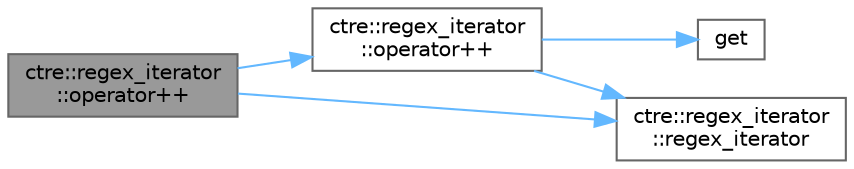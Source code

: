 digraph "ctre::regex_iterator::operator++"
{
 // LATEX_PDF_SIZE
  bgcolor="transparent";
  edge [fontname=Helvetica,fontsize=10,labelfontname=Helvetica,labelfontsize=10];
  node [fontname=Helvetica,fontsize=10,shape=box,height=0.2,width=0.4];
  rankdir="LR";
  Node1 [id="Node000001",label="ctre::regex_iterator\l::operator++",height=0.2,width=0.4,color="gray40", fillcolor="grey60", style="filled", fontcolor="black",tooltip=" "];
  Node1 -> Node2 [id="edge5_Node000001_Node000002",color="steelblue1",style="solid",tooltip=" "];
  Node2 [id="Node000002",label="ctre::regex_iterator\l::operator++",height=0.2,width=0.4,color="grey40", fillcolor="white", style="filled",URL="$structctre_1_1regex__iterator.html#ae44bc7e5630f9c3caa1225b83b6efcdd",tooltip=" "];
  Node2 -> Node3 [id="edge6_Node000002_Node000003",color="steelblue1",style="solid",tooltip=" "];
  Node3 [id="Node000003",label="get",height=0.2,width=0.4,color="grey40", fillcolor="white", style="filled",URL="$stdlist__overload_8cpp.html#a120a90058439faee14791b33f94c0693",tooltip=" "];
  Node2 -> Node4 [id="edge7_Node000002_Node000004",color="steelblue1",style="solid",tooltip=" "];
  Node4 [id="Node000004",label="ctre::regex_iterator\l::regex_iterator",height=0.2,width=0.4,color="grey40", fillcolor="white", style="filled",URL="$structctre_1_1regex__iterator.html#a5635696b678a35dc06c52c0226bfd19d",tooltip=" "];
  Node1 -> Node4 [id="edge8_Node000001_Node000004",color="steelblue1",style="solid",tooltip=" "];
}
